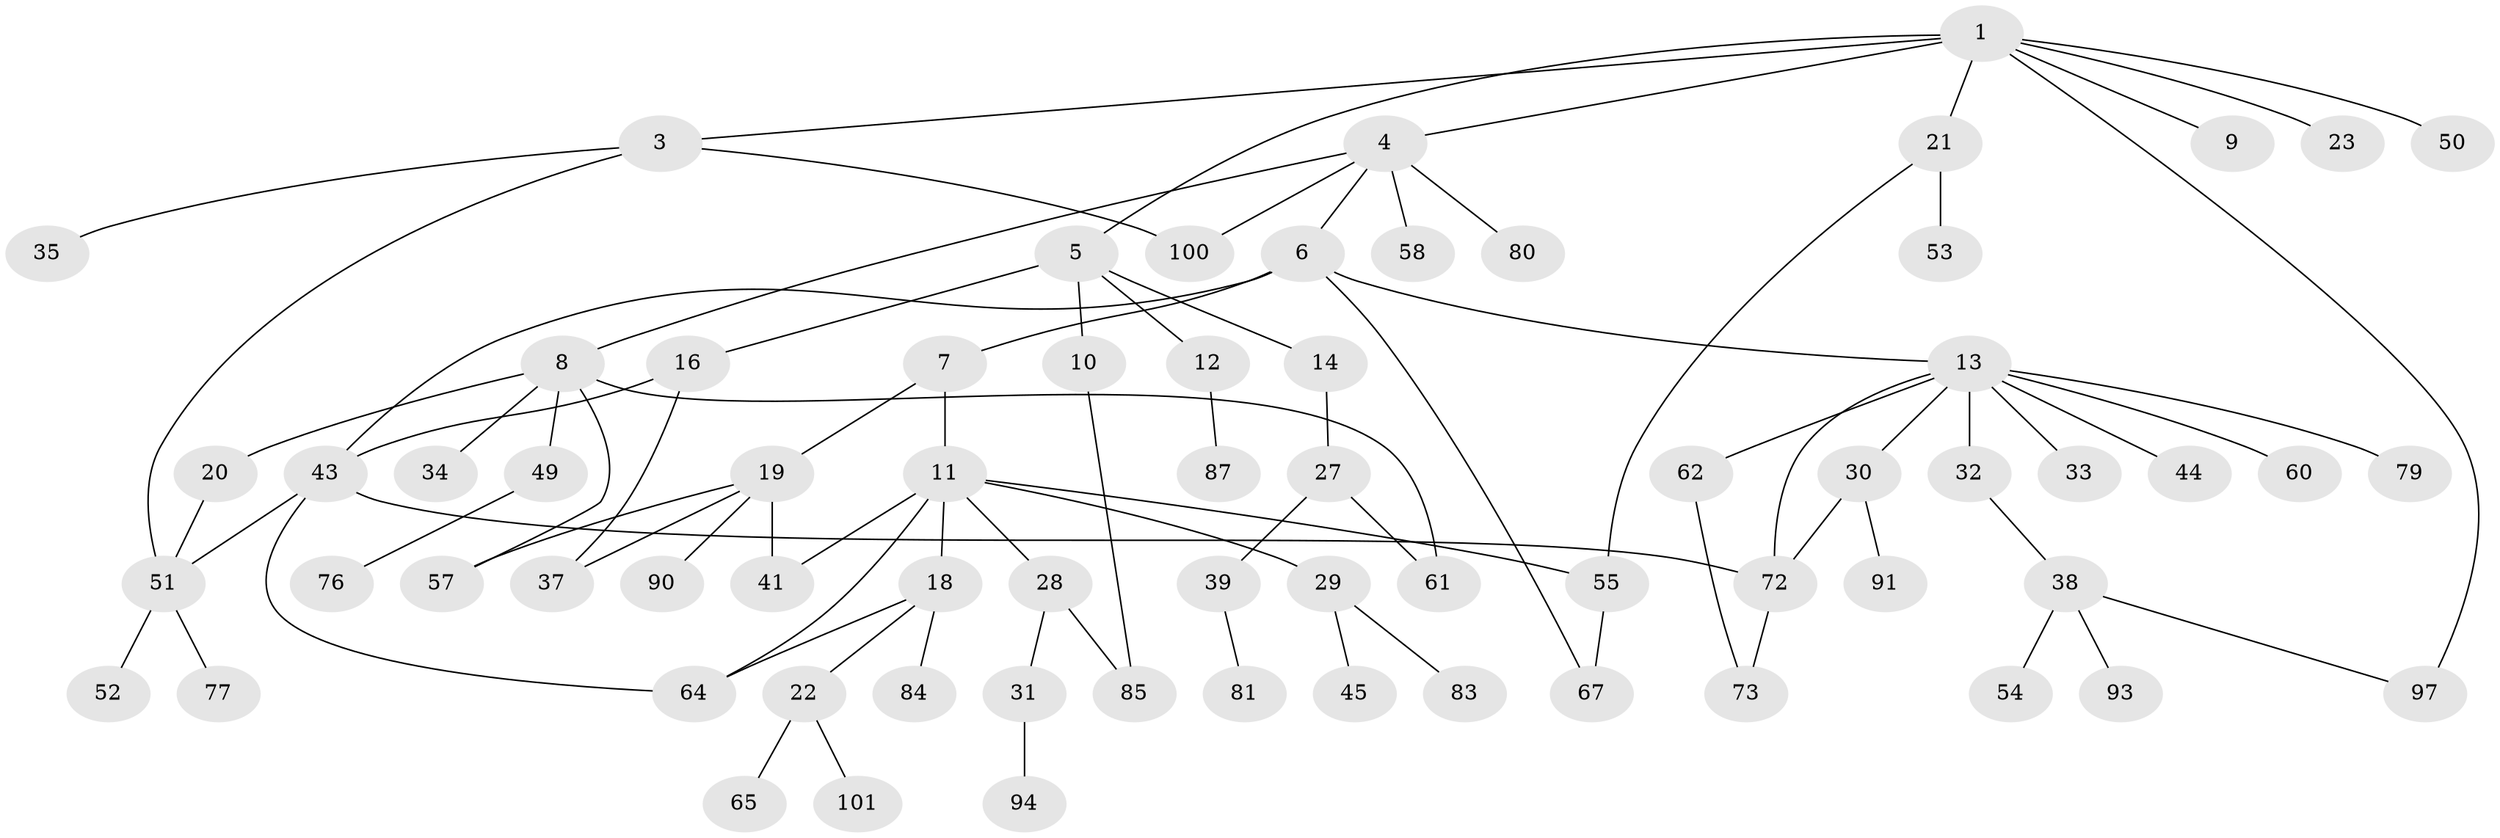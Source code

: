 // original degree distribution, {6: 0.02912621359223301, 4: 0.13592233009708737, 3: 0.18446601941747573, 5: 0.02912621359223301, 2: 0.21359223300970873, 7: 0.009708737864077669, 1: 0.39805825242718446}
// Generated by graph-tools (version 1.1) at 2025/10/02/27/25 16:10:51]
// undirected, 69 vertices, 85 edges
graph export_dot {
graph [start="1"]
  node [color=gray90,style=filled];
  1 [super="+2"];
  3 [super="+68"];
  4 [super="+36"];
  5 [super="+75"];
  6 [super="+56"];
  7 [super="+88"];
  8 [super="+17"];
  9 [super="+47"];
  10;
  11 [super="+15"];
  12 [super="+48"];
  13 [super="+26"];
  14;
  16 [super="+74"];
  18 [super="+24"];
  19 [super="+25"];
  20 [super="+99"];
  21;
  22 [super="+46"];
  23 [super="+102"];
  27 [super="+40"];
  28 [super="+82"];
  29 [super="+42"];
  30 [super="+66"];
  31 [super="+96"];
  32;
  33;
  34;
  35 [super="+59"];
  37 [super="+69"];
  38 [super="+71"];
  39 [super="+78"];
  41 [super="+103"];
  43 [super="+89"];
  44;
  45;
  49 [super="+95"];
  50;
  51 [super="+92"];
  52;
  53;
  54;
  55 [super="+63"];
  57;
  58;
  60;
  61;
  62 [super="+98"];
  64;
  65;
  67 [super="+70"];
  72 [super="+86"];
  73;
  76;
  77;
  79;
  80;
  81;
  83;
  84;
  85;
  87;
  90;
  91;
  93;
  94;
  97;
  100;
  101;
  1 -- 3;
  1 -- 4;
  1 -- 9;
  1 -- 50;
  1 -- 97;
  1 -- 5;
  1 -- 21;
  1 -- 23;
  3 -- 35;
  3 -- 100;
  3 -- 51;
  4 -- 6;
  4 -- 8;
  4 -- 80;
  4 -- 100;
  4 -- 58;
  5 -- 10;
  5 -- 12;
  5 -- 14;
  5 -- 16;
  6 -- 7;
  6 -- 13;
  6 -- 43;
  6 -- 67;
  7 -- 11;
  7 -- 19;
  8 -- 34;
  8 -- 49;
  8 -- 61;
  8 -- 57;
  8 -- 20;
  10 -- 85;
  11 -- 28;
  11 -- 64;
  11 -- 18;
  11 -- 55;
  11 -- 41;
  11 -- 29;
  12 -- 87;
  13 -- 30;
  13 -- 32;
  13 -- 33;
  13 -- 60;
  13 -- 44;
  13 -- 62;
  13 -- 79;
  13 -- 72;
  14 -- 27;
  16 -- 37;
  16 -- 43;
  18 -- 22;
  18 -- 84;
  18 -- 64;
  19 -- 57;
  19 -- 90;
  19 -- 37;
  19 -- 41;
  20 -- 51;
  21 -- 53;
  21 -- 55;
  22 -- 65;
  22 -- 101;
  27 -- 39;
  27 -- 61;
  28 -- 31;
  28 -- 85;
  29 -- 83;
  29 -- 45;
  30 -- 91;
  30 -- 72;
  31 -- 94;
  32 -- 38;
  38 -- 54;
  38 -- 93;
  38 -- 97;
  39 -- 81;
  43 -- 51;
  43 -- 72;
  43 -- 64;
  49 -- 76;
  51 -- 52;
  51 -- 77;
  55 -- 67;
  62 -- 73;
  72 -- 73;
}
